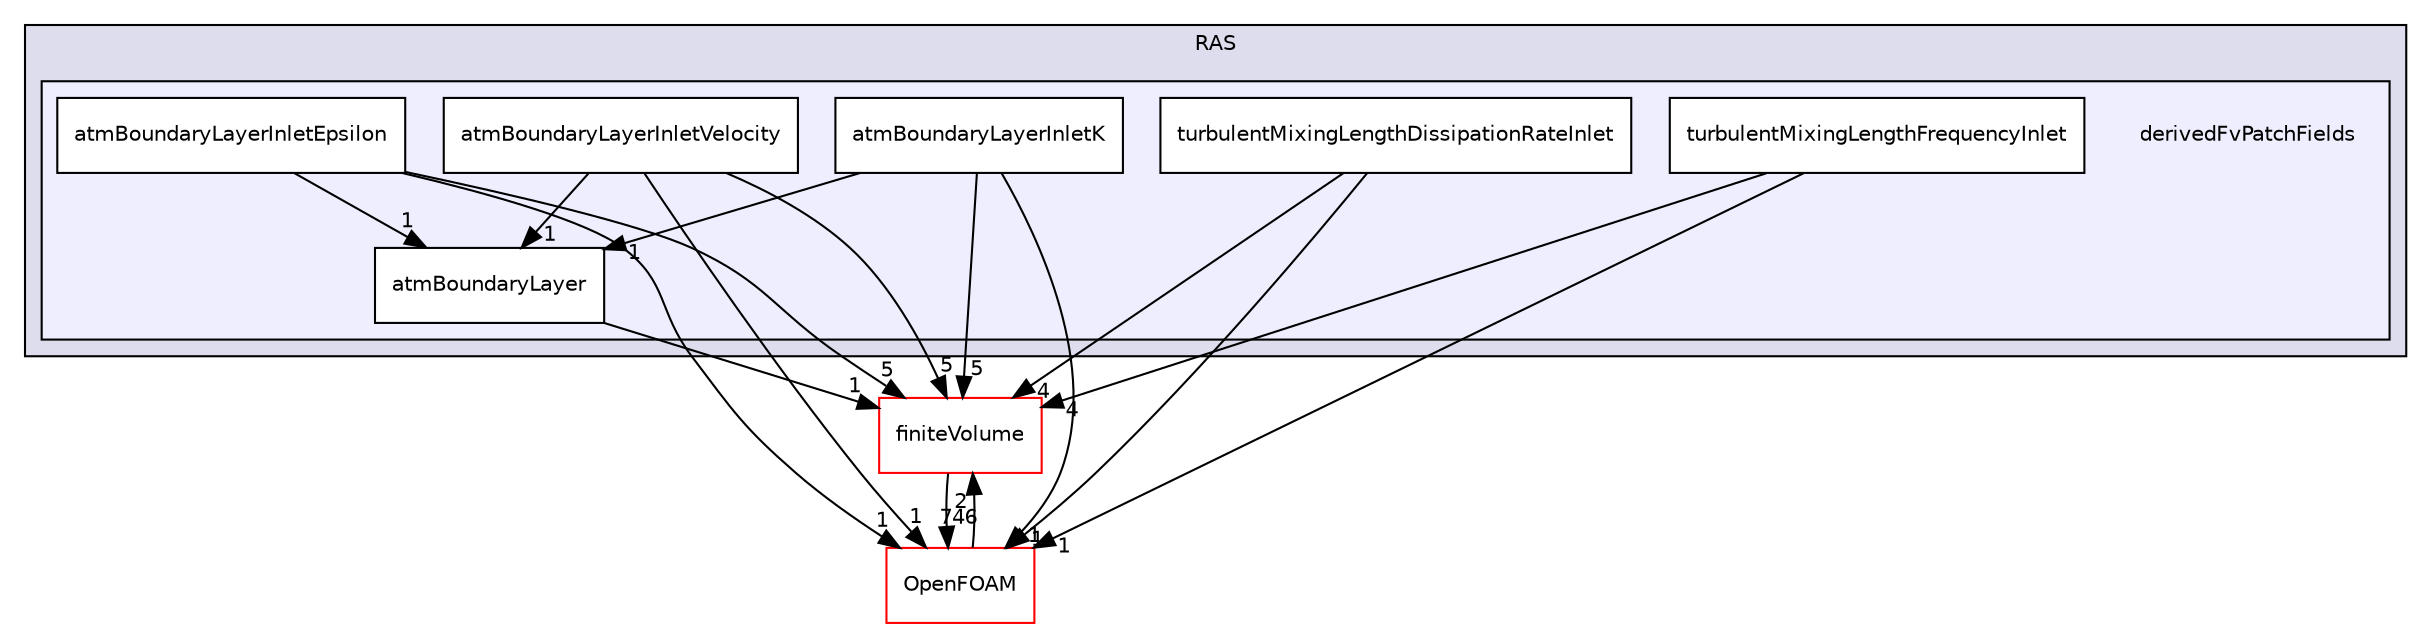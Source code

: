 digraph "src/TurbulenceModels/turbulenceModels/RAS/derivedFvPatchFields" {
  bgcolor=transparent;
  compound=true
  node [ fontsize="10", fontname="Helvetica"];
  edge [ labelfontsize="10", labelfontname="Helvetica"];
  subgraph clusterdir_adfb94148fb30832cafb0debb79458ba {
    graph [ bgcolor="#ddddee", pencolor="black", label="RAS" fontname="Helvetica", fontsize="10", URL="dir_adfb94148fb30832cafb0debb79458ba.html"]
  subgraph clusterdir_22069f5775fb39fd683a4fab70e8b0be {
    graph [ bgcolor="#eeeeff", pencolor="black", label="" URL="dir_22069f5775fb39fd683a4fab70e8b0be.html"];
    dir_22069f5775fb39fd683a4fab70e8b0be [shape=plaintext label="derivedFvPatchFields"];
    dir_c3a8d16d6937553ec2dc2a1e82dd370d [shape=box label="atmBoundaryLayer" color="black" fillcolor="white" style="filled" URL="dir_c3a8d16d6937553ec2dc2a1e82dd370d.html"];
    dir_c31aca52985703ed02e59131b0066b08 [shape=box label="atmBoundaryLayerInletEpsilon" color="black" fillcolor="white" style="filled" URL="dir_c31aca52985703ed02e59131b0066b08.html"];
    dir_28299b5381f915e669b30691f1c8cc39 [shape=box label="atmBoundaryLayerInletK" color="black" fillcolor="white" style="filled" URL="dir_28299b5381f915e669b30691f1c8cc39.html"];
    dir_50d6216a0112904ae371e5552b180277 [shape=box label="atmBoundaryLayerInletVelocity" color="black" fillcolor="white" style="filled" URL="dir_50d6216a0112904ae371e5552b180277.html"];
    dir_a93598cd4c777fdffb5d60299306f011 [shape=box label="turbulentMixingLengthDissipationRateInlet" color="black" fillcolor="white" style="filled" URL="dir_a93598cd4c777fdffb5d60299306f011.html"];
    dir_5e8db13e983c22af8278301a2f237435 [shape=box label="turbulentMixingLengthFrequencyInlet" color="black" fillcolor="white" style="filled" URL="dir_5e8db13e983c22af8278301a2f237435.html"];
  }
  }
  dir_9bd15774b555cf7259a6fa18f99fe99b [shape=box label="finiteVolume" color="red" URL="dir_9bd15774b555cf7259a6fa18f99fe99b.html"];
  dir_c5473ff19b20e6ec4dfe5c310b3778a8 [shape=box label="OpenFOAM" color="red" URL="dir_c5473ff19b20e6ec4dfe5c310b3778a8.html"];
  dir_9bd15774b555cf7259a6fa18f99fe99b->dir_c5473ff19b20e6ec4dfe5c310b3778a8 [headlabel="746", labeldistance=1.5 headhref="dir_000897_001897.html"];
  dir_c3a8d16d6937553ec2dc2a1e82dd370d->dir_9bd15774b555cf7259a6fa18f99fe99b [headlabel="1", labeldistance=1.5 headhref="dir_003162_000897.html"];
  dir_c31aca52985703ed02e59131b0066b08->dir_9bd15774b555cf7259a6fa18f99fe99b [headlabel="5", labeldistance=1.5 headhref="dir_003163_000897.html"];
  dir_c31aca52985703ed02e59131b0066b08->dir_c3a8d16d6937553ec2dc2a1e82dd370d [headlabel="1", labeldistance=1.5 headhref="dir_003163_003162.html"];
  dir_c31aca52985703ed02e59131b0066b08->dir_c5473ff19b20e6ec4dfe5c310b3778a8 [headlabel="1", labeldistance=1.5 headhref="dir_003163_001897.html"];
  dir_28299b5381f915e669b30691f1c8cc39->dir_9bd15774b555cf7259a6fa18f99fe99b [headlabel="5", labeldistance=1.5 headhref="dir_003164_000897.html"];
  dir_28299b5381f915e669b30691f1c8cc39->dir_c3a8d16d6937553ec2dc2a1e82dd370d [headlabel="1", labeldistance=1.5 headhref="dir_003164_003162.html"];
  dir_28299b5381f915e669b30691f1c8cc39->dir_c5473ff19b20e6ec4dfe5c310b3778a8 [headlabel="1", labeldistance=1.5 headhref="dir_003164_001897.html"];
  dir_c5473ff19b20e6ec4dfe5c310b3778a8->dir_9bd15774b555cf7259a6fa18f99fe99b [headlabel="2", labeldistance=1.5 headhref="dir_001897_000897.html"];
  dir_a93598cd4c777fdffb5d60299306f011->dir_9bd15774b555cf7259a6fa18f99fe99b [headlabel="4", labeldistance=1.5 headhref="dir_003166_000897.html"];
  dir_a93598cd4c777fdffb5d60299306f011->dir_c5473ff19b20e6ec4dfe5c310b3778a8 [headlabel="1", labeldistance=1.5 headhref="dir_003166_001897.html"];
  dir_5e8db13e983c22af8278301a2f237435->dir_9bd15774b555cf7259a6fa18f99fe99b [headlabel="4", labeldistance=1.5 headhref="dir_003167_000897.html"];
  dir_5e8db13e983c22af8278301a2f237435->dir_c5473ff19b20e6ec4dfe5c310b3778a8 [headlabel="1", labeldistance=1.5 headhref="dir_003167_001897.html"];
  dir_50d6216a0112904ae371e5552b180277->dir_9bd15774b555cf7259a6fa18f99fe99b [headlabel="5", labeldistance=1.5 headhref="dir_003165_000897.html"];
  dir_50d6216a0112904ae371e5552b180277->dir_c3a8d16d6937553ec2dc2a1e82dd370d [headlabel="1", labeldistance=1.5 headhref="dir_003165_003162.html"];
  dir_50d6216a0112904ae371e5552b180277->dir_c5473ff19b20e6ec4dfe5c310b3778a8 [headlabel="1", labeldistance=1.5 headhref="dir_003165_001897.html"];
}
